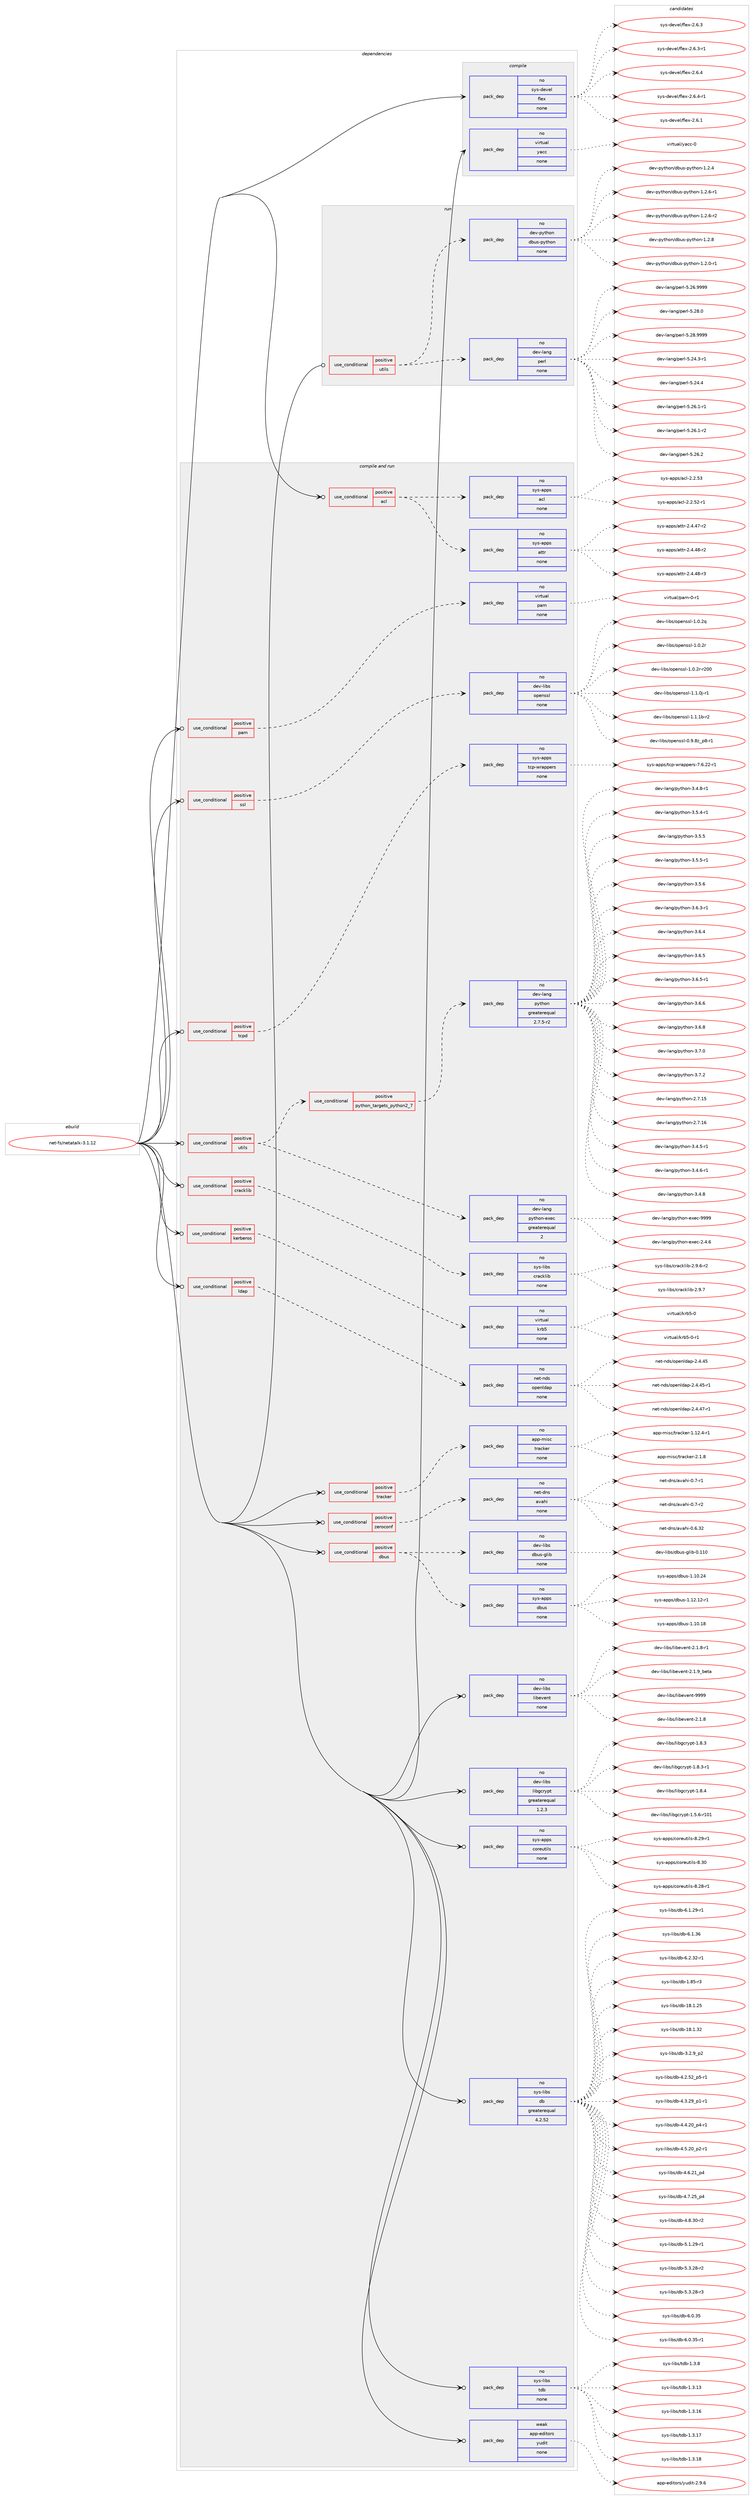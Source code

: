 digraph prolog {

# *************
# Graph options
# *************

newrank=true;
concentrate=true;
compound=true;
graph [rankdir=LR,fontname=Helvetica,fontsize=10,ranksep=1.5];#, ranksep=2.5, nodesep=0.2];
edge  [arrowhead=vee];
node  [fontname=Helvetica,fontsize=10];

# **********
# The ebuild
# **********

subgraph cluster_leftcol {
color=gray;
rank=same;
label=<<i>ebuild</i>>;
id [label="net-fs/netatalk-3.1.12", color=red, width=4, href="../net-fs/netatalk-3.1.12.svg"];
}

# ****************
# The dependencies
# ****************

subgraph cluster_midcol {
color=gray;
label=<<i>dependencies</i>>;
subgraph cluster_compile {
fillcolor="#eeeeee";
style=filled;
label=<<i>compile</i>>;
subgraph pack1181468 {
dependency1652656 [label=<<TABLE BORDER="0" CELLBORDER="1" CELLSPACING="0" CELLPADDING="4" WIDTH="220"><TR><TD ROWSPAN="6" CELLPADDING="30">pack_dep</TD></TR><TR><TD WIDTH="110">no</TD></TR><TR><TD>sys-devel</TD></TR><TR><TD>flex</TD></TR><TR><TD>none</TD></TR><TR><TD></TD></TR></TABLE>>, shape=none, color=blue];
}
id:e -> dependency1652656:w [weight=20,style="solid",arrowhead="vee"];
subgraph pack1181469 {
dependency1652657 [label=<<TABLE BORDER="0" CELLBORDER="1" CELLSPACING="0" CELLPADDING="4" WIDTH="220"><TR><TD ROWSPAN="6" CELLPADDING="30">pack_dep</TD></TR><TR><TD WIDTH="110">no</TD></TR><TR><TD>virtual</TD></TR><TR><TD>yacc</TD></TR><TR><TD>none</TD></TR><TR><TD></TD></TR></TABLE>>, shape=none, color=blue];
}
id:e -> dependency1652657:w [weight=20,style="solid",arrowhead="vee"];
}
subgraph cluster_compileandrun {
fillcolor="#eeeeee";
style=filled;
label=<<i>compile and run</i>>;
subgraph cond444408 {
dependency1652658 [label=<<TABLE BORDER="0" CELLBORDER="1" CELLSPACING="0" CELLPADDING="4"><TR><TD ROWSPAN="3" CELLPADDING="10">use_conditional</TD></TR><TR><TD>positive</TD></TR><TR><TD>acl</TD></TR></TABLE>>, shape=none, color=red];
subgraph pack1181470 {
dependency1652659 [label=<<TABLE BORDER="0" CELLBORDER="1" CELLSPACING="0" CELLPADDING="4" WIDTH="220"><TR><TD ROWSPAN="6" CELLPADDING="30">pack_dep</TD></TR><TR><TD WIDTH="110">no</TD></TR><TR><TD>sys-apps</TD></TR><TR><TD>attr</TD></TR><TR><TD>none</TD></TR><TR><TD></TD></TR></TABLE>>, shape=none, color=blue];
}
dependency1652658:e -> dependency1652659:w [weight=20,style="dashed",arrowhead="vee"];
subgraph pack1181471 {
dependency1652660 [label=<<TABLE BORDER="0" CELLBORDER="1" CELLSPACING="0" CELLPADDING="4" WIDTH="220"><TR><TD ROWSPAN="6" CELLPADDING="30">pack_dep</TD></TR><TR><TD WIDTH="110">no</TD></TR><TR><TD>sys-apps</TD></TR><TR><TD>acl</TD></TR><TR><TD>none</TD></TR><TR><TD></TD></TR></TABLE>>, shape=none, color=blue];
}
dependency1652658:e -> dependency1652660:w [weight=20,style="dashed",arrowhead="vee"];
}
id:e -> dependency1652658:w [weight=20,style="solid",arrowhead="odotvee"];
subgraph cond444409 {
dependency1652661 [label=<<TABLE BORDER="0" CELLBORDER="1" CELLSPACING="0" CELLPADDING="4"><TR><TD ROWSPAN="3" CELLPADDING="10">use_conditional</TD></TR><TR><TD>positive</TD></TR><TR><TD>cracklib</TD></TR></TABLE>>, shape=none, color=red];
subgraph pack1181472 {
dependency1652662 [label=<<TABLE BORDER="0" CELLBORDER="1" CELLSPACING="0" CELLPADDING="4" WIDTH="220"><TR><TD ROWSPAN="6" CELLPADDING="30">pack_dep</TD></TR><TR><TD WIDTH="110">no</TD></TR><TR><TD>sys-libs</TD></TR><TR><TD>cracklib</TD></TR><TR><TD>none</TD></TR><TR><TD></TD></TR></TABLE>>, shape=none, color=blue];
}
dependency1652661:e -> dependency1652662:w [weight=20,style="dashed",arrowhead="vee"];
}
id:e -> dependency1652661:w [weight=20,style="solid",arrowhead="odotvee"];
subgraph cond444410 {
dependency1652663 [label=<<TABLE BORDER="0" CELLBORDER="1" CELLSPACING="0" CELLPADDING="4"><TR><TD ROWSPAN="3" CELLPADDING="10">use_conditional</TD></TR><TR><TD>positive</TD></TR><TR><TD>dbus</TD></TR></TABLE>>, shape=none, color=red];
subgraph pack1181473 {
dependency1652664 [label=<<TABLE BORDER="0" CELLBORDER="1" CELLSPACING="0" CELLPADDING="4" WIDTH="220"><TR><TD ROWSPAN="6" CELLPADDING="30">pack_dep</TD></TR><TR><TD WIDTH="110">no</TD></TR><TR><TD>sys-apps</TD></TR><TR><TD>dbus</TD></TR><TR><TD>none</TD></TR><TR><TD></TD></TR></TABLE>>, shape=none, color=blue];
}
dependency1652663:e -> dependency1652664:w [weight=20,style="dashed",arrowhead="vee"];
subgraph pack1181474 {
dependency1652665 [label=<<TABLE BORDER="0" CELLBORDER="1" CELLSPACING="0" CELLPADDING="4" WIDTH="220"><TR><TD ROWSPAN="6" CELLPADDING="30">pack_dep</TD></TR><TR><TD WIDTH="110">no</TD></TR><TR><TD>dev-libs</TD></TR><TR><TD>dbus-glib</TD></TR><TR><TD>none</TD></TR><TR><TD></TD></TR></TABLE>>, shape=none, color=blue];
}
dependency1652663:e -> dependency1652665:w [weight=20,style="dashed",arrowhead="vee"];
}
id:e -> dependency1652663:w [weight=20,style="solid",arrowhead="odotvee"];
subgraph cond444411 {
dependency1652666 [label=<<TABLE BORDER="0" CELLBORDER="1" CELLSPACING="0" CELLPADDING="4"><TR><TD ROWSPAN="3" CELLPADDING="10">use_conditional</TD></TR><TR><TD>positive</TD></TR><TR><TD>kerberos</TD></TR></TABLE>>, shape=none, color=red];
subgraph pack1181475 {
dependency1652667 [label=<<TABLE BORDER="0" CELLBORDER="1" CELLSPACING="0" CELLPADDING="4" WIDTH="220"><TR><TD ROWSPAN="6" CELLPADDING="30">pack_dep</TD></TR><TR><TD WIDTH="110">no</TD></TR><TR><TD>virtual</TD></TR><TR><TD>krb5</TD></TR><TR><TD>none</TD></TR><TR><TD></TD></TR></TABLE>>, shape=none, color=blue];
}
dependency1652666:e -> dependency1652667:w [weight=20,style="dashed",arrowhead="vee"];
}
id:e -> dependency1652666:w [weight=20,style="solid",arrowhead="odotvee"];
subgraph cond444412 {
dependency1652668 [label=<<TABLE BORDER="0" CELLBORDER="1" CELLSPACING="0" CELLPADDING="4"><TR><TD ROWSPAN="3" CELLPADDING="10">use_conditional</TD></TR><TR><TD>positive</TD></TR><TR><TD>ldap</TD></TR></TABLE>>, shape=none, color=red];
subgraph pack1181476 {
dependency1652669 [label=<<TABLE BORDER="0" CELLBORDER="1" CELLSPACING="0" CELLPADDING="4" WIDTH="220"><TR><TD ROWSPAN="6" CELLPADDING="30">pack_dep</TD></TR><TR><TD WIDTH="110">no</TD></TR><TR><TD>net-nds</TD></TR><TR><TD>openldap</TD></TR><TR><TD>none</TD></TR><TR><TD></TD></TR></TABLE>>, shape=none, color=blue];
}
dependency1652668:e -> dependency1652669:w [weight=20,style="dashed",arrowhead="vee"];
}
id:e -> dependency1652668:w [weight=20,style="solid",arrowhead="odotvee"];
subgraph cond444413 {
dependency1652670 [label=<<TABLE BORDER="0" CELLBORDER="1" CELLSPACING="0" CELLPADDING="4"><TR><TD ROWSPAN="3" CELLPADDING="10">use_conditional</TD></TR><TR><TD>positive</TD></TR><TR><TD>pam</TD></TR></TABLE>>, shape=none, color=red];
subgraph pack1181477 {
dependency1652671 [label=<<TABLE BORDER="0" CELLBORDER="1" CELLSPACING="0" CELLPADDING="4" WIDTH="220"><TR><TD ROWSPAN="6" CELLPADDING="30">pack_dep</TD></TR><TR><TD WIDTH="110">no</TD></TR><TR><TD>virtual</TD></TR><TR><TD>pam</TD></TR><TR><TD>none</TD></TR><TR><TD></TD></TR></TABLE>>, shape=none, color=blue];
}
dependency1652670:e -> dependency1652671:w [weight=20,style="dashed",arrowhead="vee"];
}
id:e -> dependency1652670:w [weight=20,style="solid",arrowhead="odotvee"];
subgraph cond444414 {
dependency1652672 [label=<<TABLE BORDER="0" CELLBORDER="1" CELLSPACING="0" CELLPADDING="4"><TR><TD ROWSPAN="3" CELLPADDING="10">use_conditional</TD></TR><TR><TD>positive</TD></TR><TR><TD>ssl</TD></TR></TABLE>>, shape=none, color=red];
subgraph pack1181478 {
dependency1652673 [label=<<TABLE BORDER="0" CELLBORDER="1" CELLSPACING="0" CELLPADDING="4" WIDTH="220"><TR><TD ROWSPAN="6" CELLPADDING="30">pack_dep</TD></TR><TR><TD WIDTH="110">no</TD></TR><TR><TD>dev-libs</TD></TR><TR><TD>openssl</TD></TR><TR><TD>none</TD></TR><TR><TD></TD></TR></TABLE>>, shape=none, color=blue];
}
dependency1652672:e -> dependency1652673:w [weight=20,style="dashed",arrowhead="vee"];
}
id:e -> dependency1652672:w [weight=20,style="solid",arrowhead="odotvee"];
subgraph cond444415 {
dependency1652674 [label=<<TABLE BORDER="0" CELLBORDER="1" CELLSPACING="0" CELLPADDING="4"><TR><TD ROWSPAN="3" CELLPADDING="10">use_conditional</TD></TR><TR><TD>positive</TD></TR><TR><TD>tcpd</TD></TR></TABLE>>, shape=none, color=red];
subgraph pack1181479 {
dependency1652675 [label=<<TABLE BORDER="0" CELLBORDER="1" CELLSPACING="0" CELLPADDING="4" WIDTH="220"><TR><TD ROWSPAN="6" CELLPADDING="30">pack_dep</TD></TR><TR><TD WIDTH="110">no</TD></TR><TR><TD>sys-apps</TD></TR><TR><TD>tcp-wrappers</TD></TR><TR><TD>none</TD></TR><TR><TD></TD></TR></TABLE>>, shape=none, color=blue];
}
dependency1652674:e -> dependency1652675:w [weight=20,style="dashed",arrowhead="vee"];
}
id:e -> dependency1652674:w [weight=20,style="solid",arrowhead="odotvee"];
subgraph cond444416 {
dependency1652676 [label=<<TABLE BORDER="0" CELLBORDER="1" CELLSPACING="0" CELLPADDING="4"><TR><TD ROWSPAN="3" CELLPADDING="10">use_conditional</TD></TR><TR><TD>positive</TD></TR><TR><TD>tracker</TD></TR></TABLE>>, shape=none, color=red];
subgraph pack1181480 {
dependency1652677 [label=<<TABLE BORDER="0" CELLBORDER="1" CELLSPACING="0" CELLPADDING="4" WIDTH="220"><TR><TD ROWSPAN="6" CELLPADDING="30">pack_dep</TD></TR><TR><TD WIDTH="110">no</TD></TR><TR><TD>app-misc</TD></TR><TR><TD>tracker</TD></TR><TR><TD>none</TD></TR><TR><TD></TD></TR></TABLE>>, shape=none, color=blue];
}
dependency1652676:e -> dependency1652677:w [weight=20,style="dashed",arrowhead="vee"];
}
id:e -> dependency1652676:w [weight=20,style="solid",arrowhead="odotvee"];
subgraph cond444417 {
dependency1652678 [label=<<TABLE BORDER="0" CELLBORDER="1" CELLSPACING="0" CELLPADDING="4"><TR><TD ROWSPAN="3" CELLPADDING="10">use_conditional</TD></TR><TR><TD>positive</TD></TR><TR><TD>utils</TD></TR></TABLE>>, shape=none, color=red];
subgraph cond444418 {
dependency1652679 [label=<<TABLE BORDER="0" CELLBORDER="1" CELLSPACING="0" CELLPADDING="4"><TR><TD ROWSPAN="3" CELLPADDING="10">use_conditional</TD></TR><TR><TD>positive</TD></TR><TR><TD>python_targets_python2_7</TD></TR></TABLE>>, shape=none, color=red];
subgraph pack1181481 {
dependency1652680 [label=<<TABLE BORDER="0" CELLBORDER="1" CELLSPACING="0" CELLPADDING="4" WIDTH="220"><TR><TD ROWSPAN="6" CELLPADDING="30">pack_dep</TD></TR><TR><TD WIDTH="110">no</TD></TR><TR><TD>dev-lang</TD></TR><TR><TD>python</TD></TR><TR><TD>greaterequal</TD></TR><TR><TD>2.7.5-r2</TD></TR></TABLE>>, shape=none, color=blue];
}
dependency1652679:e -> dependency1652680:w [weight=20,style="dashed",arrowhead="vee"];
}
dependency1652678:e -> dependency1652679:w [weight=20,style="dashed",arrowhead="vee"];
subgraph pack1181482 {
dependency1652681 [label=<<TABLE BORDER="0" CELLBORDER="1" CELLSPACING="0" CELLPADDING="4" WIDTH="220"><TR><TD ROWSPAN="6" CELLPADDING="30">pack_dep</TD></TR><TR><TD WIDTH="110">no</TD></TR><TR><TD>dev-lang</TD></TR><TR><TD>python-exec</TD></TR><TR><TD>greaterequal</TD></TR><TR><TD>2</TD></TR></TABLE>>, shape=none, color=blue];
}
dependency1652678:e -> dependency1652681:w [weight=20,style="dashed",arrowhead="vee"];
}
id:e -> dependency1652678:w [weight=20,style="solid",arrowhead="odotvee"];
subgraph cond444419 {
dependency1652682 [label=<<TABLE BORDER="0" CELLBORDER="1" CELLSPACING="0" CELLPADDING="4"><TR><TD ROWSPAN="3" CELLPADDING="10">use_conditional</TD></TR><TR><TD>positive</TD></TR><TR><TD>zeroconf</TD></TR></TABLE>>, shape=none, color=red];
subgraph pack1181483 {
dependency1652683 [label=<<TABLE BORDER="0" CELLBORDER="1" CELLSPACING="0" CELLPADDING="4" WIDTH="220"><TR><TD ROWSPAN="6" CELLPADDING="30">pack_dep</TD></TR><TR><TD WIDTH="110">no</TD></TR><TR><TD>net-dns</TD></TR><TR><TD>avahi</TD></TR><TR><TD>none</TD></TR><TR><TD></TD></TR></TABLE>>, shape=none, color=blue];
}
dependency1652682:e -> dependency1652683:w [weight=20,style="dashed",arrowhead="vee"];
}
id:e -> dependency1652682:w [weight=20,style="solid",arrowhead="odotvee"];
subgraph pack1181484 {
dependency1652684 [label=<<TABLE BORDER="0" CELLBORDER="1" CELLSPACING="0" CELLPADDING="4" WIDTH="220"><TR><TD ROWSPAN="6" CELLPADDING="30">pack_dep</TD></TR><TR><TD WIDTH="110">no</TD></TR><TR><TD>dev-libs</TD></TR><TR><TD>libevent</TD></TR><TR><TD>none</TD></TR><TR><TD></TD></TR></TABLE>>, shape=none, color=blue];
}
id:e -> dependency1652684:w [weight=20,style="solid",arrowhead="odotvee"];
subgraph pack1181485 {
dependency1652685 [label=<<TABLE BORDER="0" CELLBORDER="1" CELLSPACING="0" CELLPADDING="4" WIDTH="220"><TR><TD ROWSPAN="6" CELLPADDING="30">pack_dep</TD></TR><TR><TD WIDTH="110">no</TD></TR><TR><TD>dev-libs</TD></TR><TR><TD>libgcrypt</TD></TR><TR><TD>greaterequal</TD></TR><TR><TD>1.2.3</TD></TR></TABLE>>, shape=none, color=blue];
}
id:e -> dependency1652685:w [weight=20,style="solid",arrowhead="odotvee"];
subgraph pack1181486 {
dependency1652686 [label=<<TABLE BORDER="0" CELLBORDER="1" CELLSPACING="0" CELLPADDING="4" WIDTH="220"><TR><TD ROWSPAN="6" CELLPADDING="30">pack_dep</TD></TR><TR><TD WIDTH="110">no</TD></TR><TR><TD>sys-apps</TD></TR><TR><TD>coreutils</TD></TR><TR><TD>none</TD></TR><TR><TD></TD></TR></TABLE>>, shape=none, color=blue];
}
id:e -> dependency1652686:w [weight=20,style="solid",arrowhead="odotvee"];
subgraph pack1181487 {
dependency1652687 [label=<<TABLE BORDER="0" CELLBORDER="1" CELLSPACING="0" CELLPADDING="4" WIDTH="220"><TR><TD ROWSPAN="6" CELLPADDING="30">pack_dep</TD></TR><TR><TD WIDTH="110">no</TD></TR><TR><TD>sys-libs</TD></TR><TR><TD>db</TD></TR><TR><TD>greaterequal</TD></TR><TR><TD>4.2.52</TD></TR></TABLE>>, shape=none, color=blue];
}
id:e -> dependency1652687:w [weight=20,style="solid",arrowhead="odotvee"];
subgraph pack1181488 {
dependency1652688 [label=<<TABLE BORDER="0" CELLBORDER="1" CELLSPACING="0" CELLPADDING="4" WIDTH="220"><TR><TD ROWSPAN="6" CELLPADDING="30">pack_dep</TD></TR><TR><TD WIDTH="110">no</TD></TR><TR><TD>sys-libs</TD></TR><TR><TD>tdb</TD></TR><TR><TD>none</TD></TR><TR><TD></TD></TR></TABLE>>, shape=none, color=blue];
}
id:e -> dependency1652688:w [weight=20,style="solid",arrowhead="odotvee"];
subgraph pack1181489 {
dependency1652689 [label=<<TABLE BORDER="0" CELLBORDER="1" CELLSPACING="0" CELLPADDING="4" WIDTH="220"><TR><TD ROWSPAN="6" CELLPADDING="30">pack_dep</TD></TR><TR><TD WIDTH="110">weak</TD></TR><TR><TD>app-editors</TD></TR><TR><TD>yudit</TD></TR><TR><TD>none</TD></TR><TR><TD></TD></TR></TABLE>>, shape=none, color=blue];
}
id:e -> dependency1652689:w [weight=20,style="solid",arrowhead="odotvee"];
}
subgraph cluster_run {
fillcolor="#eeeeee";
style=filled;
label=<<i>run</i>>;
subgraph cond444420 {
dependency1652690 [label=<<TABLE BORDER="0" CELLBORDER="1" CELLSPACING="0" CELLPADDING="4"><TR><TD ROWSPAN="3" CELLPADDING="10">use_conditional</TD></TR><TR><TD>positive</TD></TR><TR><TD>utils</TD></TR></TABLE>>, shape=none, color=red];
subgraph pack1181490 {
dependency1652691 [label=<<TABLE BORDER="0" CELLBORDER="1" CELLSPACING="0" CELLPADDING="4" WIDTH="220"><TR><TD ROWSPAN="6" CELLPADDING="30">pack_dep</TD></TR><TR><TD WIDTH="110">no</TD></TR><TR><TD>dev-lang</TD></TR><TR><TD>perl</TD></TR><TR><TD>none</TD></TR><TR><TD></TD></TR></TABLE>>, shape=none, color=blue];
}
dependency1652690:e -> dependency1652691:w [weight=20,style="dashed",arrowhead="vee"];
subgraph pack1181491 {
dependency1652692 [label=<<TABLE BORDER="0" CELLBORDER="1" CELLSPACING="0" CELLPADDING="4" WIDTH="220"><TR><TD ROWSPAN="6" CELLPADDING="30">pack_dep</TD></TR><TR><TD WIDTH="110">no</TD></TR><TR><TD>dev-python</TD></TR><TR><TD>dbus-python</TD></TR><TR><TD>none</TD></TR><TR><TD></TD></TR></TABLE>>, shape=none, color=blue];
}
dependency1652690:e -> dependency1652692:w [weight=20,style="dashed",arrowhead="vee"];
}
id:e -> dependency1652690:w [weight=20,style="solid",arrowhead="odot"];
}
}

# **************
# The candidates
# **************

subgraph cluster_choices {
rank=same;
color=gray;
label=<<i>candidates</i>>;

subgraph choice1181468 {
color=black;
nodesep=1;
choice1151211154510010111810110847102108101120455046544649 [label="sys-devel/flex-2.6.1", color=red, width=4,href="../sys-devel/flex-2.6.1.svg"];
choice1151211154510010111810110847102108101120455046544651 [label="sys-devel/flex-2.6.3", color=red, width=4,href="../sys-devel/flex-2.6.3.svg"];
choice11512111545100101118101108471021081011204550465446514511449 [label="sys-devel/flex-2.6.3-r1", color=red, width=4,href="../sys-devel/flex-2.6.3-r1.svg"];
choice1151211154510010111810110847102108101120455046544652 [label="sys-devel/flex-2.6.4", color=red, width=4,href="../sys-devel/flex-2.6.4.svg"];
choice11512111545100101118101108471021081011204550465446524511449 [label="sys-devel/flex-2.6.4-r1", color=red, width=4,href="../sys-devel/flex-2.6.4-r1.svg"];
dependency1652656:e -> choice1151211154510010111810110847102108101120455046544649:w [style=dotted,weight="100"];
dependency1652656:e -> choice1151211154510010111810110847102108101120455046544651:w [style=dotted,weight="100"];
dependency1652656:e -> choice11512111545100101118101108471021081011204550465446514511449:w [style=dotted,weight="100"];
dependency1652656:e -> choice1151211154510010111810110847102108101120455046544652:w [style=dotted,weight="100"];
dependency1652656:e -> choice11512111545100101118101108471021081011204550465446524511449:w [style=dotted,weight="100"];
}
subgraph choice1181469 {
color=black;
nodesep=1;
choice11810511411611797108471219799994548 [label="virtual/yacc-0", color=red, width=4,href="../virtual/yacc-0.svg"];
dependency1652657:e -> choice11810511411611797108471219799994548:w [style=dotted,weight="100"];
}
subgraph choice1181470 {
color=black;
nodesep=1;
choice11512111545971121121154797116116114455046524652554511450 [label="sys-apps/attr-2.4.47-r2", color=red, width=4,href="../sys-apps/attr-2.4.47-r2.svg"];
choice11512111545971121121154797116116114455046524652564511450 [label="sys-apps/attr-2.4.48-r2", color=red, width=4,href="../sys-apps/attr-2.4.48-r2.svg"];
choice11512111545971121121154797116116114455046524652564511451 [label="sys-apps/attr-2.4.48-r3", color=red, width=4,href="../sys-apps/attr-2.4.48-r3.svg"];
dependency1652659:e -> choice11512111545971121121154797116116114455046524652554511450:w [style=dotted,weight="100"];
dependency1652659:e -> choice11512111545971121121154797116116114455046524652564511450:w [style=dotted,weight="100"];
dependency1652659:e -> choice11512111545971121121154797116116114455046524652564511451:w [style=dotted,weight="100"];
}
subgraph choice1181471 {
color=black;
nodesep=1;
choice1151211154597112112115479799108455046504653504511449 [label="sys-apps/acl-2.2.52-r1", color=red, width=4,href="../sys-apps/acl-2.2.52-r1.svg"];
choice115121115459711211211547979910845504650465351 [label="sys-apps/acl-2.2.53", color=red, width=4,href="../sys-apps/acl-2.2.53.svg"];
dependency1652660:e -> choice1151211154597112112115479799108455046504653504511449:w [style=dotted,weight="100"];
dependency1652660:e -> choice115121115459711211211547979910845504650465351:w [style=dotted,weight="100"];
}
subgraph choice1181472 {
color=black;
nodesep=1;
choice115121115451081059811547991149799107108105984550465746544511450 [label="sys-libs/cracklib-2.9.6-r2", color=red, width=4,href="../sys-libs/cracklib-2.9.6-r2.svg"];
choice11512111545108105981154799114979910710810598455046574655 [label="sys-libs/cracklib-2.9.7", color=red, width=4,href="../sys-libs/cracklib-2.9.7.svg"];
dependency1652662:e -> choice115121115451081059811547991149799107108105984550465746544511450:w [style=dotted,weight="100"];
dependency1652662:e -> choice11512111545108105981154799114979910710810598455046574655:w [style=dotted,weight="100"];
}
subgraph choice1181473 {
color=black;
nodesep=1;
choice115121115459711211211547100981171154549464948464956 [label="sys-apps/dbus-1.10.18", color=red, width=4,href="../sys-apps/dbus-1.10.18.svg"];
choice115121115459711211211547100981171154549464948465052 [label="sys-apps/dbus-1.10.24", color=red, width=4,href="../sys-apps/dbus-1.10.24.svg"];
choice1151211154597112112115471009811711545494649504649504511449 [label="sys-apps/dbus-1.12.12-r1", color=red, width=4,href="../sys-apps/dbus-1.12.12-r1.svg"];
dependency1652664:e -> choice115121115459711211211547100981171154549464948464956:w [style=dotted,weight="100"];
dependency1652664:e -> choice115121115459711211211547100981171154549464948465052:w [style=dotted,weight="100"];
dependency1652664:e -> choice1151211154597112112115471009811711545494649504649504511449:w [style=dotted,weight="100"];
}
subgraph choice1181474 {
color=black;
nodesep=1;
choice100101118451081059811547100981171154510310810598454846494948 [label="dev-libs/dbus-glib-0.110", color=red, width=4,href="../dev-libs/dbus-glib-0.110.svg"];
dependency1652665:e -> choice100101118451081059811547100981171154510310810598454846494948:w [style=dotted,weight="100"];
}
subgraph choice1181475 {
color=black;
nodesep=1;
choice118105114116117971084710711498534548 [label="virtual/krb5-0", color=red, width=4,href="../virtual/krb5-0.svg"];
choice1181051141161179710847107114985345484511449 [label="virtual/krb5-0-r1", color=red, width=4,href="../virtual/krb5-0-r1.svg"];
dependency1652667:e -> choice118105114116117971084710711498534548:w [style=dotted,weight="100"];
dependency1652667:e -> choice1181051141161179710847107114985345484511449:w [style=dotted,weight="100"];
}
subgraph choice1181476 {
color=black;
nodesep=1;
choice11010111645110100115471111121011101081009711245504652465253 [label="net-nds/openldap-2.4.45", color=red, width=4,href="../net-nds/openldap-2.4.45.svg"];
choice110101116451101001154711111210111010810097112455046524652534511449 [label="net-nds/openldap-2.4.45-r1", color=red, width=4,href="../net-nds/openldap-2.4.45-r1.svg"];
choice110101116451101001154711111210111010810097112455046524652554511449 [label="net-nds/openldap-2.4.47-r1", color=red, width=4,href="../net-nds/openldap-2.4.47-r1.svg"];
dependency1652669:e -> choice11010111645110100115471111121011101081009711245504652465253:w [style=dotted,weight="100"];
dependency1652669:e -> choice110101116451101001154711111210111010810097112455046524652534511449:w [style=dotted,weight="100"];
dependency1652669:e -> choice110101116451101001154711111210111010810097112455046524652554511449:w [style=dotted,weight="100"];
}
subgraph choice1181477 {
color=black;
nodesep=1;
choice11810511411611797108471129710945484511449 [label="virtual/pam-0-r1", color=red, width=4,href="../virtual/pam-0-r1.svg"];
dependency1652671:e -> choice11810511411611797108471129710945484511449:w [style=dotted,weight="100"];
}
subgraph choice1181478 {
color=black;
nodesep=1;
choice10010111845108105981154711111210111011511510845484657465612295112564511449 [label="dev-libs/openssl-0.9.8z_p8-r1", color=red, width=4,href="../dev-libs/openssl-0.9.8z_p8-r1.svg"];
choice100101118451081059811547111112101110115115108454946484650113 [label="dev-libs/openssl-1.0.2q", color=red, width=4,href="../dev-libs/openssl-1.0.2q.svg"];
choice100101118451081059811547111112101110115115108454946484650114 [label="dev-libs/openssl-1.0.2r", color=red, width=4,href="../dev-libs/openssl-1.0.2r.svg"];
choice10010111845108105981154711111210111011511510845494648465011445114504848 [label="dev-libs/openssl-1.0.2r-r200", color=red, width=4,href="../dev-libs/openssl-1.0.2r-r200.svg"];
choice1001011184510810598115471111121011101151151084549464946481064511449 [label="dev-libs/openssl-1.1.0j-r1", color=red, width=4,href="../dev-libs/openssl-1.1.0j-r1.svg"];
choice100101118451081059811547111112101110115115108454946494649984511450 [label="dev-libs/openssl-1.1.1b-r2", color=red, width=4,href="../dev-libs/openssl-1.1.1b-r2.svg"];
dependency1652673:e -> choice10010111845108105981154711111210111011511510845484657465612295112564511449:w [style=dotted,weight="100"];
dependency1652673:e -> choice100101118451081059811547111112101110115115108454946484650113:w [style=dotted,weight="100"];
dependency1652673:e -> choice100101118451081059811547111112101110115115108454946484650114:w [style=dotted,weight="100"];
dependency1652673:e -> choice10010111845108105981154711111210111011511510845494648465011445114504848:w [style=dotted,weight="100"];
dependency1652673:e -> choice1001011184510810598115471111121011101151151084549464946481064511449:w [style=dotted,weight="100"];
dependency1652673:e -> choice100101118451081059811547111112101110115115108454946494649984511450:w [style=dotted,weight="100"];
}
subgraph choice1181479 {
color=black;
nodesep=1;
choice115121115459711211211547116991124511911497112112101114115455546544650504511449 [label="sys-apps/tcp-wrappers-7.6.22-r1", color=red, width=4,href="../sys-apps/tcp-wrappers-7.6.22-r1.svg"];
dependency1652675:e -> choice115121115459711211211547116991124511911497112112101114115455546544650504511449:w [style=dotted,weight="100"];
}
subgraph choice1181480 {
color=black;
nodesep=1;
choice971121124510910511599471161149799107101114454946495046524511449 [label="app-misc/tracker-1.12.4-r1", color=red, width=4,href="../app-misc/tracker-1.12.4-r1.svg"];
choice971121124510910511599471161149799107101114455046494656 [label="app-misc/tracker-2.1.8", color=red, width=4,href="../app-misc/tracker-2.1.8.svg"];
dependency1652677:e -> choice971121124510910511599471161149799107101114454946495046524511449:w [style=dotted,weight="100"];
dependency1652677:e -> choice971121124510910511599471161149799107101114455046494656:w [style=dotted,weight="100"];
}
subgraph choice1181481 {
color=black;
nodesep=1;
choice10010111845108971101034711212111610411111045504655464953 [label="dev-lang/python-2.7.15", color=red, width=4,href="../dev-lang/python-2.7.15.svg"];
choice10010111845108971101034711212111610411111045504655464954 [label="dev-lang/python-2.7.16", color=red, width=4,href="../dev-lang/python-2.7.16.svg"];
choice1001011184510897110103471121211161041111104551465246534511449 [label="dev-lang/python-3.4.5-r1", color=red, width=4,href="../dev-lang/python-3.4.5-r1.svg"];
choice1001011184510897110103471121211161041111104551465246544511449 [label="dev-lang/python-3.4.6-r1", color=red, width=4,href="../dev-lang/python-3.4.6-r1.svg"];
choice100101118451089711010347112121116104111110455146524656 [label="dev-lang/python-3.4.8", color=red, width=4,href="../dev-lang/python-3.4.8.svg"];
choice1001011184510897110103471121211161041111104551465246564511449 [label="dev-lang/python-3.4.8-r1", color=red, width=4,href="../dev-lang/python-3.4.8-r1.svg"];
choice1001011184510897110103471121211161041111104551465346524511449 [label="dev-lang/python-3.5.4-r1", color=red, width=4,href="../dev-lang/python-3.5.4-r1.svg"];
choice100101118451089711010347112121116104111110455146534653 [label="dev-lang/python-3.5.5", color=red, width=4,href="../dev-lang/python-3.5.5.svg"];
choice1001011184510897110103471121211161041111104551465346534511449 [label="dev-lang/python-3.5.5-r1", color=red, width=4,href="../dev-lang/python-3.5.5-r1.svg"];
choice100101118451089711010347112121116104111110455146534654 [label="dev-lang/python-3.5.6", color=red, width=4,href="../dev-lang/python-3.5.6.svg"];
choice1001011184510897110103471121211161041111104551465446514511449 [label="dev-lang/python-3.6.3-r1", color=red, width=4,href="../dev-lang/python-3.6.3-r1.svg"];
choice100101118451089711010347112121116104111110455146544652 [label="dev-lang/python-3.6.4", color=red, width=4,href="../dev-lang/python-3.6.4.svg"];
choice100101118451089711010347112121116104111110455146544653 [label="dev-lang/python-3.6.5", color=red, width=4,href="../dev-lang/python-3.6.5.svg"];
choice1001011184510897110103471121211161041111104551465446534511449 [label="dev-lang/python-3.6.5-r1", color=red, width=4,href="../dev-lang/python-3.6.5-r1.svg"];
choice100101118451089711010347112121116104111110455146544654 [label="dev-lang/python-3.6.6", color=red, width=4,href="../dev-lang/python-3.6.6.svg"];
choice100101118451089711010347112121116104111110455146544656 [label="dev-lang/python-3.6.8", color=red, width=4,href="../dev-lang/python-3.6.8.svg"];
choice100101118451089711010347112121116104111110455146554648 [label="dev-lang/python-3.7.0", color=red, width=4,href="../dev-lang/python-3.7.0.svg"];
choice100101118451089711010347112121116104111110455146554650 [label="dev-lang/python-3.7.2", color=red, width=4,href="../dev-lang/python-3.7.2.svg"];
dependency1652680:e -> choice10010111845108971101034711212111610411111045504655464953:w [style=dotted,weight="100"];
dependency1652680:e -> choice10010111845108971101034711212111610411111045504655464954:w [style=dotted,weight="100"];
dependency1652680:e -> choice1001011184510897110103471121211161041111104551465246534511449:w [style=dotted,weight="100"];
dependency1652680:e -> choice1001011184510897110103471121211161041111104551465246544511449:w [style=dotted,weight="100"];
dependency1652680:e -> choice100101118451089711010347112121116104111110455146524656:w [style=dotted,weight="100"];
dependency1652680:e -> choice1001011184510897110103471121211161041111104551465246564511449:w [style=dotted,weight="100"];
dependency1652680:e -> choice1001011184510897110103471121211161041111104551465346524511449:w [style=dotted,weight="100"];
dependency1652680:e -> choice100101118451089711010347112121116104111110455146534653:w [style=dotted,weight="100"];
dependency1652680:e -> choice1001011184510897110103471121211161041111104551465346534511449:w [style=dotted,weight="100"];
dependency1652680:e -> choice100101118451089711010347112121116104111110455146534654:w [style=dotted,weight="100"];
dependency1652680:e -> choice1001011184510897110103471121211161041111104551465446514511449:w [style=dotted,weight="100"];
dependency1652680:e -> choice100101118451089711010347112121116104111110455146544652:w [style=dotted,weight="100"];
dependency1652680:e -> choice100101118451089711010347112121116104111110455146544653:w [style=dotted,weight="100"];
dependency1652680:e -> choice1001011184510897110103471121211161041111104551465446534511449:w [style=dotted,weight="100"];
dependency1652680:e -> choice100101118451089711010347112121116104111110455146544654:w [style=dotted,weight="100"];
dependency1652680:e -> choice100101118451089711010347112121116104111110455146544656:w [style=dotted,weight="100"];
dependency1652680:e -> choice100101118451089711010347112121116104111110455146554648:w [style=dotted,weight="100"];
dependency1652680:e -> choice100101118451089711010347112121116104111110455146554650:w [style=dotted,weight="100"];
}
subgraph choice1181482 {
color=black;
nodesep=1;
choice1001011184510897110103471121211161041111104510112010199455046524654 [label="dev-lang/python-exec-2.4.6", color=red, width=4,href="../dev-lang/python-exec-2.4.6.svg"];
choice10010111845108971101034711212111610411111045101120101994557575757 [label="dev-lang/python-exec-9999", color=red, width=4,href="../dev-lang/python-exec-9999.svg"];
dependency1652681:e -> choice1001011184510897110103471121211161041111104510112010199455046524654:w [style=dotted,weight="100"];
dependency1652681:e -> choice10010111845108971101034711212111610411111045101120101994557575757:w [style=dotted,weight="100"];
}
subgraph choice1181483 {
color=black;
nodesep=1;
choice1101011164510011011547971189710410545484654465150 [label="net-dns/avahi-0.6.32", color=red, width=4,href="../net-dns/avahi-0.6.32.svg"];
choice11010111645100110115479711897104105454846554511449 [label="net-dns/avahi-0.7-r1", color=red, width=4,href="../net-dns/avahi-0.7-r1.svg"];
choice11010111645100110115479711897104105454846554511450 [label="net-dns/avahi-0.7-r2", color=red, width=4,href="../net-dns/avahi-0.7-r2.svg"];
dependency1652683:e -> choice1101011164510011011547971189710410545484654465150:w [style=dotted,weight="100"];
dependency1652683:e -> choice11010111645100110115479711897104105454846554511449:w [style=dotted,weight="100"];
dependency1652683:e -> choice11010111645100110115479711897104105454846554511450:w [style=dotted,weight="100"];
}
subgraph choice1181484 {
color=black;
nodesep=1;
choice10010111845108105981154710810598101118101110116455046494656 [label="dev-libs/libevent-2.1.8", color=red, width=4,href="../dev-libs/libevent-2.1.8.svg"];
choice100101118451081059811547108105981011181011101164550464946564511449 [label="dev-libs/libevent-2.1.8-r1", color=red, width=4,href="../dev-libs/libevent-2.1.8-r1.svg"];
choice10010111845108105981154710810598101118101110116455046494657959810111697 [label="dev-libs/libevent-2.1.9_beta", color=red, width=4,href="../dev-libs/libevent-2.1.9_beta.svg"];
choice100101118451081059811547108105981011181011101164557575757 [label="dev-libs/libevent-9999", color=red, width=4,href="../dev-libs/libevent-9999.svg"];
dependency1652684:e -> choice10010111845108105981154710810598101118101110116455046494656:w [style=dotted,weight="100"];
dependency1652684:e -> choice100101118451081059811547108105981011181011101164550464946564511449:w [style=dotted,weight="100"];
dependency1652684:e -> choice10010111845108105981154710810598101118101110116455046494657959810111697:w [style=dotted,weight="100"];
dependency1652684:e -> choice100101118451081059811547108105981011181011101164557575757:w [style=dotted,weight="100"];
}
subgraph choice1181485 {
color=black;
nodesep=1;
choice100101118451081059811547108105981039911412111211645494653465445114494849 [label="dev-libs/libgcrypt-1.5.6-r101", color=red, width=4,href="../dev-libs/libgcrypt-1.5.6-r101.svg"];
choice1001011184510810598115471081059810399114121112116454946564651 [label="dev-libs/libgcrypt-1.8.3", color=red, width=4,href="../dev-libs/libgcrypt-1.8.3.svg"];
choice10010111845108105981154710810598103991141211121164549465646514511449 [label="dev-libs/libgcrypt-1.8.3-r1", color=red, width=4,href="../dev-libs/libgcrypt-1.8.3-r1.svg"];
choice1001011184510810598115471081059810399114121112116454946564652 [label="dev-libs/libgcrypt-1.8.4", color=red, width=4,href="../dev-libs/libgcrypt-1.8.4.svg"];
dependency1652685:e -> choice100101118451081059811547108105981039911412111211645494653465445114494849:w [style=dotted,weight="100"];
dependency1652685:e -> choice1001011184510810598115471081059810399114121112116454946564651:w [style=dotted,weight="100"];
dependency1652685:e -> choice10010111845108105981154710810598103991141211121164549465646514511449:w [style=dotted,weight="100"];
dependency1652685:e -> choice1001011184510810598115471081059810399114121112116454946564652:w [style=dotted,weight="100"];
}
subgraph choice1181486 {
color=black;
nodesep=1;
choice1151211154597112112115479911111410111711610510811545564650564511449 [label="sys-apps/coreutils-8.28-r1", color=red, width=4,href="../sys-apps/coreutils-8.28-r1.svg"];
choice1151211154597112112115479911111410111711610510811545564650574511449 [label="sys-apps/coreutils-8.29-r1", color=red, width=4,href="../sys-apps/coreutils-8.29-r1.svg"];
choice115121115459711211211547991111141011171161051081154556465148 [label="sys-apps/coreutils-8.30", color=red, width=4,href="../sys-apps/coreutils-8.30.svg"];
dependency1652686:e -> choice1151211154597112112115479911111410111711610510811545564650564511449:w [style=dotted,weight="100"];
dependency1652686:e -> choice1151211154597112112115479911111410111711610510811545564650574511449:w [style=dotted,weight="100"];
dependency1652686:e -> choice115121115459711211211547991111141011171161051081154556465148:w [style=dotted,weight="100"];
}
subgraph choice1181487 {
color=black;
nodesep=1;
choice1151211154510810598115471009845494656534511451 [label="sys-libs/db-1.85-r3", color=red, width=4,href="../sys-libs/db-1.85-r3.svg"];
choice115121115451081059811547100984549564649465053 [label="sys-libs/db-18.1.25", color=red, width=4,href="../sys-libs/db-18.1.25.svg"];
choice115121115451081059811547100984549564649465150 [label="sys-libs/db-18.1.32", color=red, width=4,href="../sys-libs/db-18.1.32.svg"];
choice115121115451081059811547100984551465046579511250 [label="sys-libs/db-3.2.9_p2", color=red, width=4,href="../sys-libs/db-3.2.9_p2.svg"];
choice115121115451081059811547100984552465046535095112534511449 [label="sys-libs/db-4.2.52_p5-r1", color=red, width=4,href="../sys-libs/db-4.2.52_p5-r1.svg"];
choice115121115451081059811547100984552465146505795112494511449 [label="sys-libs/db-4.3.29_p1-r1", color=red, width=4,href="../sys-libs/db-4.3.29_p1-r1.svg"];
choice115121115451081059811547100984552465246504895112524511449 [label="sys-libs/db-4.4.20_p4-r1", color=red, width=4,href="../sys-libs/db-4.4.20_p4-r1.svg"];
choice115121115451081059811547100984552465346504895112504511449 [label="sys-libs/db-4.5.20_p2-r1", color=red, width=4,href="../sys-libs/db-4.5.20_p2-r1.svg"];
choice11512111545108105981154710098455246544650499511252 [label="sys-libs/db-4.6.21_p4", color=red, width=4,href="../sys-libs/db-4.6.21_p4.svg"];
choice11512111545108105981154710098455246554650539511252 [label="sys-libs/db-4.7.25_p4", color=red, width=4,href="../sys-libs/db-4.7.25_p4.svg"];
choice11512111545108105981154710098455246564651484511450 [label="sys-libs/db-4.8.30-r2", color=red, width=4,href="../sys-libs/db-4.8.30-r2.svg"];
choice11512111545108105981154710098455346494650574511449 [label="sys-libs/db-5.1.29-r1", color=red, width=4,href="../sys-libs/db-5.1.29-r1.svg"];
choice11512111545108105981154710098455346514650564511450 [label="sys-libs/db-5.3.28-r2", color=red, width=4,href="../sys-libs/db-5.3.28-r2.svg"];
choice11512111545108105981154710098455346514650564511451 [label="sys-libs/db-5.3.28-r3", color=red, width=4,href="../sys-libs/db-5.3.28-r3.svg"];
choice1151211154510810598115471009845544648465153 [label="sys-libs/db-6.0.35", color=red, width=4,href="../sys-libs/db-6.0.35.svg"];
choice11512111545108105981154710098455446484651534511449 [label="sys-libs/db-6.0.35-r1", color=red, width=4,href="../sys-libs/db-6.0.35-r1.svg"];
choice11512111545108105981154710098455446494650574511449 [label="sys-libs/db-6.1.29-r1", color=red, width=4,href="../sys-libs/db-6.1.29-r1.svg"];
choice1151211154510810598115471009845544649465154 [label="sys-libs/db-6.1.36", color=red, width=4,href="../sys-libs/db-6.1.36.svg"];
choice11512111545108105981154710098455446504651504511449 [label="sys-libs/db-6.2.32-r1", color=red, width=4,href="../sys-libs/db-6.2.32-r1.svg"];
dependency1652687:e -> choice1151211154510810598115471009845494656534511451:w [style=dotted,weight="100"];
dependency1652687:e -> choice115121115451081059811547100984549564649465053:w [style=dotted,weight="100"];
dependency1652687:e -> choice115121115451081059811547100984549564649465150:w [style=dotted,weight="100"];
dependency1652687:e -> choice115121115451081059811547100984551465046579511250:w [style=dotted,weight="100"];
dependency1652687:e -> choice115121115451081059811547100984552465046535095112534511449:w [style=dotted,weight="100"];
dependency1652687:e -> choice115121115451081059811547100984552465146505795112494511449:w [style=dotted,weight="100"];
dependency1652687:e -> choice115121115451081059811547100984552465246504895112524511449:w [style=dotted,weight="100"];
dependency1652687:e -> choice115121115451081059811547100984552465346504895112504511449:w [style=dotted,weight="100"];
dependency1652687:e -> choice11512111545108105981154710098455246544650499511252:w [style=dotted,weight="100"];
dependency1652687:e -> choice11512111545108105981154710098455246554650539511252:w [style=dotted,weight="100"];
dependency1652687:e -> choice11512111545108105981154710098455246564651484511450:w [style=dotted,weight="100"];
dependency1652687:e -> choice11512111545108105981154710098455346494650574511449:w [style=dotted,weight="100"];
dependency1652687:e -> choice11512111545108105981154710098455346514650564511450:w [style=dotted,weight="100"];
dependency1652687:e -> choice11512111545108105981154710098455346514650564511451:w [style=dotted,weight="100"];
dependency1652687:e -> choice1151211154510810598115471009845544648465153:w [style=dotted,weight="100"];
dependency1652687:e -> choice11512111545108105981154710098455446484651534511449:w [style=dotted,weight="100"];
dependency1652687:e -> choice11512111545108105981154710098455446494650574511449:w [style=dotted,weight="100"];
dependency1652687:e -> choice1151211154510810598115471009845544649465154:w [style=dotted,weight="100"];
dependency1652687:e -> choice11512111545108105981154710098455446504651504511449:w [style=dotted,weight="100"];
}
subgraph choice1181488 {
color=black;
nodesep=1;
choice1151211154510810598115471161009845494651464951 [label="sys-libs/tdb-1.3.13", color=red, width=4,href="../sys-libs/tdb-1.3.13.svg"];
choice1151211154510810598115471161009845494651464954 [label="sys-libs/tdb-1.3.16", color=red, width=4,href="../sys-libs/tdb-1.3.16.svg"];
choice1151211154510810598115471161009845494651464955 [label="sys-libs/tdb-1.3.17", color=red, width=4,href="../sys-libs/tdb-1.3.17.svg"];
choice1151211154510810598115471161009845494651464956 [label="sys-libs/tdb-1.3.18", color=red, width=4,href="../sys-libs/tdb-1.3.18.svg"];
choice11512111545108105981154711610098454946514656 [label="sys-libs/tdb-1.3.8", color=red, width=4,href="../sys-libs/tdb-1.3.8.svg"];
dependency1652688:e -> choice1151211154510810598115471161009845494651464951:w [style=dotted,weight="100"];
dependency1652688:e -> choice1151211154510810598115471161009845494651464954:w [style=dotted,weight="100"];
dependency1652688:e -> choice1151211154510810598115471161009845494651464955:w [style=dotted,weight="100"];
dependency1652688:e -> choice1151211154510810598115471161009845494651464956:w [style=dotted,weight="100"];
dependency1652688:e -> choice11512111545108105981154711610098454946514656:w [style=dotted,weight="100"];
}
subgraph choice1181489 {
color=black;
nodesep=1;
choice971121124510110010511611111411547121117100105116455046574654 [label="app-editors/yudit-2.9.6", color=red, width=4,href="../app-editors/yudit-2.9.6.svg"];
dependency1652689:e -> choice971121124510110010511611111411547121117100105116455046574654:w [style=dotted,weight="100"];
}
subgraph choice1181490 {
color=black;
nodesep=1;
choice100101118451089711010347112101114108455346505246514511449 [label="dev-lang/perl-5.24.3-r1", color=red, width=4,href="../dev-lang/perl-5.24.3-r1.svg"];
choice10010111845108971101034711210111410845534650524652 [label="dev-lang/perl-5.24.4", color=red, width=4,href="../dev-lang/perl-5.24.4.svg"];
choice100101118451089711010347112101114108455346505446494511449 [label="dev-lang/perl-5.26.1-r1", color=red, width=4,href="../dev-lang/perl-5.26.1-r1.svg"];
choice100101118451089711010347112101114108455346505446494511450 [label="dev-lang/perl-5.26.1-r2", color=red, width=4,href="../dev-lang/perl-5.26.1-r2.svg"];
choice10010111845108971101034711210111410845534650544650 [label="dev-lang/perl-5.26.2", color=red, width=4,href="../dev-lang/perl-5.26.2.svg"];
choice10010111845108971101034711210111410845534650544657575757 [label="dev-lang/perl-5.26.9999", color=red, width=4,href="../dev-lang/perl-5.26.9999.svg"];
choice10010111845108971101034711210111410845534650564648 [label="dev-lang/perl-5.28.0", color=red, width=4,href="../dev-lang/perl-5.28.0.svg"];
choice10010111845108971101034711210111410845534650564657575757 [label="dev-lang/perl-5.28.9999", color=red, width=4,href="../dev-lang/perl-5.28.9999.svg"];
dependency1652691:e -> choice100101118451089711010347112101114108455346505246514511449:w [style=dotted,weight="100"];
dependency1652691:e -> choice10010111845108971101034711210111410845534650524652:w [style=dotted,weight="100"];
dependency1652691:e -> choice100101118451089711010347112101114108455346505446494511449:w [style=dotted,weight="100"];
dependency1652691:e -> choice100101118451089711010347112101114108455346505446494511450:w [style=dotted,weight="100"];
dependency1652691:e -> choice10010111845108971101034711210111410845534650544650:w [style=dotted,weight="100"];
dependency1652691:e -> choice10010111845108971101034711210111410845534650544657575757:w [style=dotted,weight="100"];
dependency1652691:e -> choice10010111845108971101034711210111410845534650564648:w [style=dotted,weight="100"];
dependency1652691:e -> choice10010111845108971101034711210111410845534650564657575757:w [style=dotted,weight="100"];
}
subgraph choice1181491 {
color=black;
nodesep=1;
choice100101118451121211161041111104710098117115451121211161041111104549465046484511449 [label="dev-python/dbus-python-1.2.0-r1", color=red, width=4,href="../dev-python/dbus-python-1.2.0-r1.svg"];
choice10010111845112121116104111110471009811711545112121116104111110454946504652 [label="dev-python/dbus-python-1.2.4", color=red, width=4,href="../dev-python/dbus-python-1.2.4.svg"];
choice100101118451121211161041111104710098117115451121211161041111104549465046544511449 [label="dev-python/dbus-python-1.2.6-r1", color=red, width=4,href="../dev-python/dbus-python-1.2.6-r1.svg"];
choice100101118451121211161041111104710098117115451121211161041111104549465046544511450 [label="dev-python/dbus-python-1.2.6-r2", color=red, width=4,href="../dev-python/dbus-python-1.2.6-r2.svg"];
choice10010111845112121116104111110471009811711545112121116104111110454946504656 [label="dev-python/dbus-python-1.2.8", color=red, width=4,href="../dev-python/dbus-python-1.2.8.svg"];
dependency1652692:e -> choice100101118451121211161041111104710098117115451121211161041111104549465046484511449:w [style=dotted,weight="100"];
dependency1652692:e -> choice10010111845112121116104111110471009811711545112121116104111110454946504652:w [style=dotted,weight="100"];
dependency1652692:e -> choice100101118451121211161041111104710098117115451121211161041111104549465046544511449:w [style=dotted,weight="100"];
dependency1652692:e -> choice100101118451121211161041111104710098117115451121211161041111104549465046544511450:w [style=dotted,weight="100"];
dependency1652692:e -> choice10010111845112121116104111110471009811711545112121116104111110454946504656:w [style=dotted,weight="100"];
}
}

}
